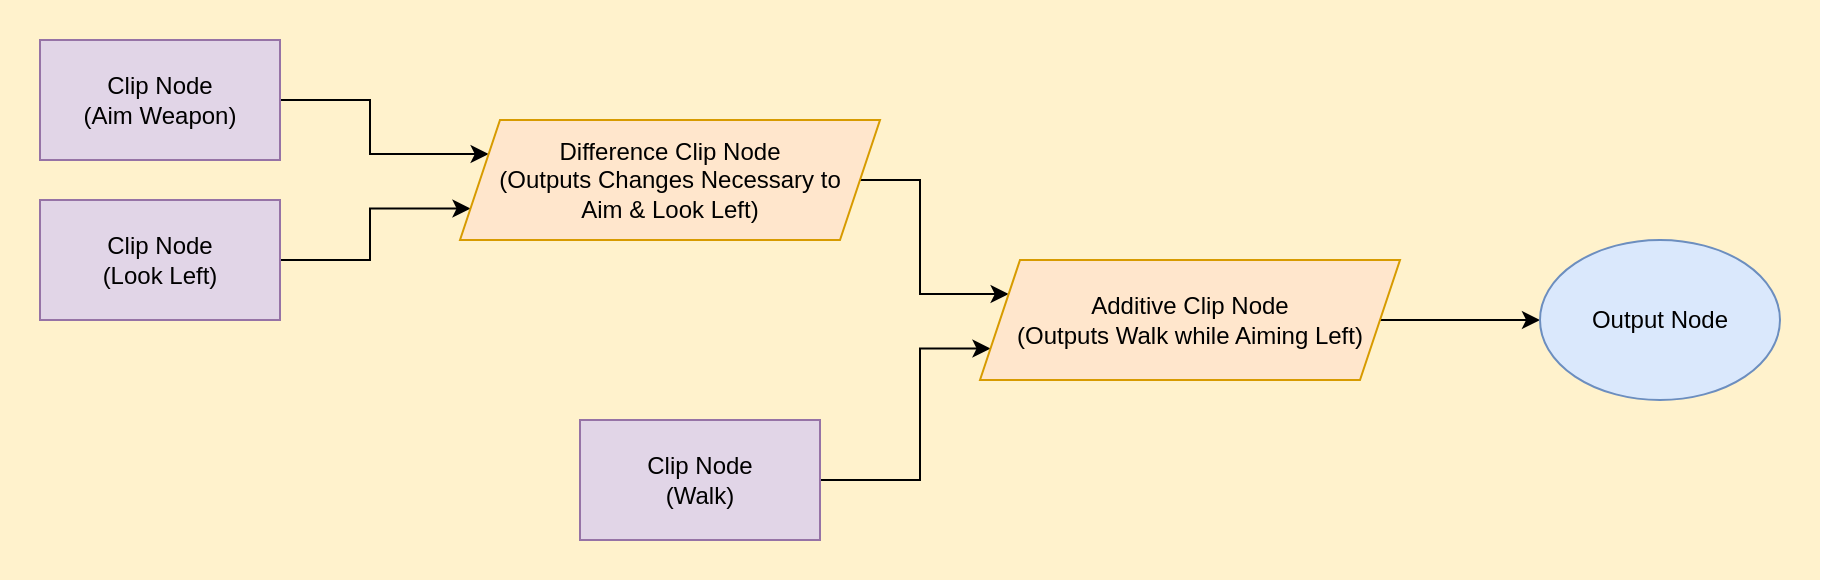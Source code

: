 <mxfile version="20.8.3" type="device"><diagram id="0uod2y7nAn4W4Wn64caa" name="Page-1"><mxGraphModel dx="2074" dy="1128" grid="1" gridSize="10" guides="1" tooltips="1" connect="1" arrows="1" fold="1" page="1" pageScale="1" pageWidth="850" pageHeight="1100" math="0" shadow="0"><root><mxCell id="0"/><mxCell id="1" parent="0"/><mxCell id="4FfcH14qfUZ5vHqUeLCB-15" value="" style="rounded=0;whiteSpace=wrap;html=1;strokeColor=none;fillColor=#fff2cc;" vertex="1" parent="1"><mxGeometry x="20" y="350" width="910" height="290" as="geometry"/></mxCell><mxCell id="4FfcH14qfUZ5vHqUeLCB-5" style="edgeStyle=orthogonalEdgeStyle;rounded=0;orthogonalLoop=1;jettySize=auto;html=1;exitX=1;exitY=0.5;exitDx=0;exitDy=0;entryX=0;entryY=0.25;entryDx=0;entryDy=0;" edge="1" parent="1" source="4FfcH14qfUZ5vHqUeLCB-1" target="4FfcH14qfUZ5vHqUeLCB-3"><mxGeometry relative="1" as="geometry"/></mxCell><mxCell id="4FfcH14qfUZ5vHqUeLCB-1" value="Clip Node&lt;br&gt;(Aim Weapon)" style="rounded=0;whiteSpace=wrap;html=1;fillColor=#e1d5e7;strokeColor=#9673a6;" vertex="1" parent="1"><mxGeometry x="40" y="370" width="120" height="60" as="geometry"/></mxCell><mxCell id="4FfcH14qfUZ5vHqUeLCB-6" style="edgeStyle=orthogonalEdgeStyle;rounded=0;orthogonalLoop=1;jettySize=auto;html=1;exitX=1;exitY=0.5;exitDx=0;exitDy=0;entryX=0;entryY=0.75;entryDx=0;entryDy=0;" edge="1" parent="1" source="4FfcH14qfUZ5vHqUeLCB-2" target="4FfcH14qfUZ5vHqUeLCB-3"><mxGeometry relative="1" as="geometry"/></mxCell><mxCell id="4FfcH14qfUZ5vHqUeLCB-2" value="Clip Node&lt;br&gt;(Look Left)" style="rounded=0;whiteSpace=wrap;html=1;fillColor=#e1d5e7;strokeColor=#9673a6;" vertex="1" parent="1"><mxGeometry x="40" y="450" width="120" height="60" as="geometry"/></mxCell><mxCell id="4FfcH14qfUZ5vHqUeLCB-12" style="edgeStyle=orthogonalEdgeStyle;rounded=0;orthogonalLoop=1;jettySize=auto;html=1;exitX=1;exitY=0.5;exitDx=0;exitDy=0;entryX=0;entryY=0.25;entryDx=0;entryDy=0;" edge="1" parent="1" source="4FfcH14qfUZ5vHqUeLCB-3" target="4FfcH14qfUZ5vHqUeLCB-8"><mxGeometry relative="1" as="geometry"><Array as="points"><mxPoint x="480" y="440"/><mxPoint x="480" y="497"/></Array></mxGeometry></mxCell><mxCell id="4FfcH14qfUZ5vHqUeLCB-3" value="Difference Clip Node&lt;br&gt;(Outputs Changes Necessary to&lt;br&gt;Aim &amp;amp; Look Left)" style="shape=parallelogram;perimeter=parallelogramPerimeter;whiteSpace=wrap;html=1;fixedSize=1;fillColor=#ffe6cc;strokeColor=#d79b00;" vertex="1" parent="1"><mxGeometry x="250" y="410" width="210" height="60" as="geometry"/></mxCell><mxCell id="4FfcH14qfUZ5vHqUeLCB-10" style="edgeStyle=orthogonalEdgeStyle;rounded=0;orthogonalLoop=1;jettySize=auto;html=1;exitX=1;exitY=0.5;exitDx=0;exitDy=0;entryX=0;entryY=0.75;entryDx=0;entryDy=0;" edge="1" parent="1" source="4FfcH14qfUZ5vHqUeLCB-7" target="4FfcH14qfUZ5vHqUeLCB-8"><mxGeometry relative="1" as="geometry"><Array as="points"><mxPoint x="480" y="590"/><mxPoint x="480" y="524"/></Array></mxGeometry></mxCell><mxCell id="4FfcH14qfUZ5vHqUeLCB-7" value="Clip Node&lt;br&gt;(Walk)" style="rounded=0;whiteSpace=wrap;html=1;fillColor=#e1d5e7;strokeColor=#9673a6;" vertex="1" parent="1"><mxGeometry x="310" y="560" width="120" height="60" as="geometry"/></mxCell><mxCell id="4FfcH14qfUZ5vHqUeLCB-14" style="edgeStyle=orthogonalEdgeStyle;rounded=0;orthogonalLoop=1;jettySize=auto;html=1;exitX=1;exitY=0.5;exitDx=0;exitDy=0;entryX=0;entryY=0.5;entryDx=0;entryDy=0;" edge="1" parent="1" source="4FfcH14qfUZ5vHqUeLCB-8" target="4FfcH14qfUZ5vHqUeLCB-13"><mxGeometry relative="1" as="geometry"/></mxCell><mxCell id="4FfcH14qfUZ5vHqUeLCB-8" value="Additive Clip Node&lt;br&gt;(Outputs Walk while Aiming Left)" style="shape=parallelogram;perimeter=parallelogramPerimeter;whiteSpace=wrap;html=1;fixedSize=1;fillColor=#ffe6cc;strokeColor=#d79b00;" vertex="1" parent="1"><mxGeometry x="510" y="480" width="210" height="60" as="geometry"/></mxCell><mxCell id="4FfcH14qfUZ5vHqUeLCB-13" value="Output Node" style="ellipse;whiteSpace=wrap;html=1;fillColor=#dae8fc;strokeColor=#6c8ebf;" vertex="1" parent="1"><mxGeometry x="790" y="470" width="120" height="80" as="geometry"/></mxCell></root></mxGraphModel></diagram></mxfile>
